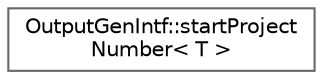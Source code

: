digraph "Graphical Class Hierarchy"
{
 // INTERACTIVE_SVG=YES
 // LATEX_PDF_SIZE
  bgcolor="transparent";
  edge [fontname=Helvetica,fontsize=10,labelfontname=Helvetica,labelfontsize=10];
  node [fontname=Helvetica,fontsize=10,shape=box,height=0.2,width=0.4];
  rankdir="LR";
  Node0 [label="OutputGenIntf::startProject\lNumber\< T \>",height=0.2,width=0.4,color="grey40", fillcolor="white", style="filled",URL="$dd/d03/struct_output_gen_intf_1_1start_project_number.html",tooltip=" "];
}
